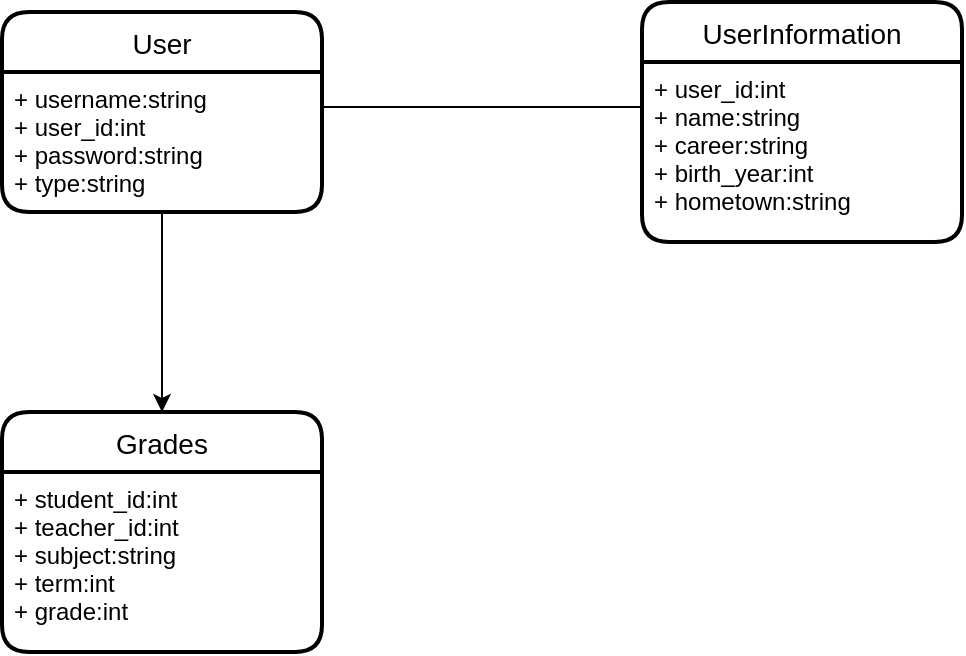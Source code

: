 <mxfile version="17.4.0" type="device"><diagram id="A4ugOjWDLPOHUmQFsNZE" name="Page-1"><mxGraphModel dx="1038" dy="588" grid="1" gridSize="10" guides="1" tooltips="1" connect="1" arrows="1" fold="1" page="1" pageScale="1" pageWidth="1100" pageHeight="850" math="0" shadow="0"><root><mxCell id="0"/><mxCell id="1" parent="0"/><mxCell id="IVpXqSLPEIPpST_OZi5U-1" value="UserInformation" style="swimlane;childLayout=stackLayout;horizontal=1;startSize=30;horizontalStack=0;rounded=1;fontSize=14;fontStyle=0;strokeWidth=2;resizeParent=0;resizeLast=1;shadow=0;dashed=0;align=center;" parent="1" vertex="1"><mxGeometry x="500" y="170" width="160" height="120" as="geometry"/></mxCell><mxCell id="IVpXqSLPEIPpST_OZi5U-2" value="+ user_id:int&#10;+ name:string&#10;+ career:string&#10;+ birth_year:int&#10;+ hometown:string" style="align=left;strokeColor=none;fillColor=none;spacingLeft=4;fontSize=12;verticalAlign=top;resizable=0;rotatable=0;part=1;" parent="IVpXqSLPEIPpST_OZi5U-1" vertex="1"><mxGeometry y="30" width="160" height="90" as="geometry"/></mxCell><mxCell id="IVpXqSLPEIPpST_OZi5U-3" value="User" style="swimlane;childLayout=stackLayout;horizontal=1;startSize=30;horizontalStack=0;rounded=1;fontSize=14;fontStyle=0;strokeWidth=2;resizeParent=0;resizeLast=1;shadow=0;dashed=0;align=center;" parent="1" vertex="1"><mxGeometry x="180" y="175" width="160" height="100" as="geometry"/></mxCell><mxCell id="IVpXqSLPEIPpST_OZi5U-4" value="+ username:string&#10;+ user_id:int&#10;+ password:string&#10;+ type:string" style="align=left;strokeColor=none;fillColor=none;spacingLeft=4;fontSize=12;verticalAlign=top;resizable=0;rotatable=0;part=1;" parent="IVpXqSLPEIPpST_OZi5U-3" vertex="1"><mxGeometry y="30" width="160" height="70" as="geometry"/></mxCell><mxCell id="IVpXqSLPEIPpST_OZi5U-5" value="Grades" style="swimlane;childLayout=stackLayout;horizontal=1;startSize=30;horizontalStack=0;rounded=1;fontSize=14;fontStyle=0;strokeWidth=2;resizeParent=0;resizeLast=1;shadow=0;dashed=0;align=center;" parent="1" vertex="1"><mxGeometry x="180" y="375" width="160" height="120" as="geometry"/></mxCell><mxCell id="IVpXqSLPEIPpST_OZi5U-6" value="+ student_id:int&#10;+ teacher_id:int&#10;+ subject:string&#10;+ term:int&#10;+ grade:int" style="align=left;strokeColor=none;fillColor=none;spacingLeft=4;fontSize=12;verticalAlign=top;resizable=0;rotatable=0;part=1;" parent="IVpXqSLPEIPpST_OZi5U-5" vertex="1"><mxGeometry y="30" width="160" height="90" as="geometry"/></mxCell><mxCell id="IVpXqSLPEIPpST_OZi5U-11" style="edgeStyle=orthogonalEdgeStyle;rounded=0;orthogonalLoop=1;jettySize=auto;html=1;exitX=1;exitY=0.25;exitDx=0;exitDy=0;entryX=0;entryY=0.25;entryDx=0;entryDy=0;endArrow=none;endFill=0;" parent="1" source="IVpXqSLPEIPpST_OZi5U-4" target="IVpXqSLPEIPpST_OZi5U-2" edge="1"><mxGeometry relative="1" as="geometry"/></mxCell><mxCell id="IVpXqSLPEIPpST_OZi5U-12" style="edgeStyle=orthogonalEdgeStyle;rounded=0;orthogonalLoop=1;jettySize=auto;html=1;entryX=0.5;entryY=0;entryDx=0;entryDy=0;endArrow=classic;endFill=1;" parent="1" source="IVpXqSLPEIPpST_OZi5U-4" target="IVpXqSLPEIPpST_OZi5U-5" edge="1"><mxGeometry relative="1" as="geometry"/></mxCell></root></mxGraphModel></diagram></mxfile>
